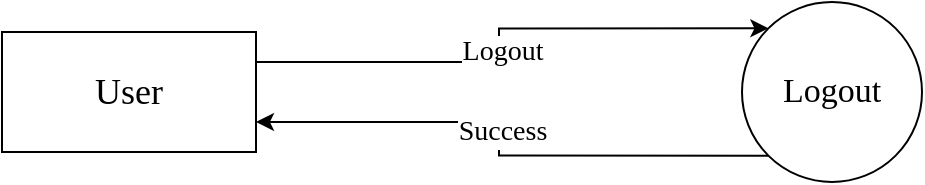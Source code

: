 <mxfile version="17.1.3" type="google"><diagram id="HeBkzXPH-GdMvk_lJBK_" name="Page-1"><mxGraphModel grid="1" gridSize="10" guides="1" tooltips="1" connect="1" arrows="1" page="1" fold="1" pageScale="1" pageWidth="827" pageHeight="1169" background="none" math="0" shadow="0"><root><mxCell id="0"/><mxCell id="1" parent="0"/><mxCell id="6l1TLSjAQP7HA2U_qRRk-19" value="" style="edgeStyle=orthogonalEdgeStyle;rounded=0;orthogonalLoop=1;jettySize=auto;html=1;fontFamily=Times New Roman;fontSize=16;entryX=0.25;entryY=1;entryDx=0;entryDy=0;exitX=1;exitY=0;exitDx=0;exitDy=0;" parent="1" edge="1"><mxGeometry relative="1" as="geometry"><mxPoint x="660" y="100" as="targetPoint"/></mxGeometry></mxCell><mxCell id="6l1TLSjAQP7HA2U_qRRk-10" value="&lt;span style=&quot;font-size: 18px&quot;&gt;User&lt;/span&gt;" style="rounded=0;whiteSpace=wrap;html=1;fontFamily=Times New Roman;" parent="1" vertex="1"><mxGeometry x="110" y="60" width="127" height="60" as="geometry"/></mxCell><mxCell id="6l1TLSjAQP7HA2U_qRRk-21" style="edgeStyle=orthogonalEdgeStyle;rounded=0;orthogonalLoop=1;jettySize=auto;html=1;exitX=0.75;exitY=1;exitDx=0;exitDy=0;entryX=1;entryY=1;entryDx=0;entryDy=0;fontFamily=Times New Roman;fontSize=16;" parent="1" edge="1"><mxGeometry relative="1" as="geometry"><Array as="points"><mxPoint x="720" y="247"/></Array><mxPoint x="720" y="100" as="sourcePoint"/></mxGeometry></mxCell><mxCell id="_gOaazbeDuTOZR_WsY70-1" style="rounded=0;orthogonalLoop=1;jettySize=auto;html=1;exitX=0;exitY=1;exitDx=0;exitDy=0;entryX=1;entryY=0.75;entryDx=0;entryDy=0;fontSize=17;startArrow=none;startFill=0;endArrow=classic;endFill=1;edgeStyle=orthogonalEdgeStyle;fontFamily=Times New Roman;" parent="1" source="_gOaazbeDuTOZR_WsY70-3" target="6l1TLSjAQP7HA2U_qRRk-10" edge="1"><mxGeometry relative="1" as="geometry"><mxPoint x="317" y="95" as="targetPoint"/></mxGeometry></mxCell><mxCell id="_gOaazbeDuTOZR_WsY70-2" value="Success" style="edgeLabel;html=1;align=center;verticalAlign=middle;resizable=0;points=[];fontSize=14;fontFamily=Times New Roman;" parent="_gOaazbeDuTOZR_WsY70-1" connectable="0" vertex="1"><mxGeometry x="-0.282" y="-2" relative="1" as="geometry"><mxPoint x="-35" y="-10" as="offset"/></mxGeometry></mxCell><mxCell id="_gOaazbeDuTOZR_WsY70-3" value="&lt;p&gt;&lt;span style=&quot;line-height: 1.1&quot;&gt;&lt;font style=&quot;font-size: 17px&quot;&gt;Logout&lt;/font&gt;&lt;/span&gt;&lt;/p&gt;" style="ellipse;whiteSpace=wrap;html=1;aspect=fixed;shadow=0;sketch=0;rotation=0;fontFamily=Times New Roman;" parent="1" vertex="1"><mxGeometry x="480" y="45" width="90" height="90" as="geometry"/></mxCell><mxCell id="_gOaazbeDuTOZR_WsY70-4" style="rounded=0;orthogonalLoop=1;jettySize=auto;html=1;entryX=0;entryY=0;entryDx=0;entryDy=0;fontSize=17;startArrow=none;startFill=0;endArrow=classic;endFill=1;exitX=1;exitY=0.25;exitDx=0;exitDy=0;edgeStyle=orthogonalEdgeStyle;fontFamily=Times New Roman;" parent="1" source="6l1TLSjAQP7HA2U_qRRk-10" target="_gOaazbeDuTOZR_WsY70-3" edge="1"><mxGeometry relative="1" as="geometry"><mxPoint x="250" y="52" as="sourcePoint"/></mxGeometry></mxCell><mxCell id="_gOaazbeDuTOZR_WsY70-5" value="Logout" style="edgeLabel;html=1;align=center;verticalAlign=middle;resizable=0;points=[];fontSize=14;fontFamily=Times New Roman;" parent="_gOaazbeDuTOZR_WsY70-4" connectable="0" vertex="1"><mxGeometry x="0.368" relative="1" as="geometry"><mxPoint x="-47" y="12" as="offset"/></mxGeometry></mxCell></root></mxGraphModel></diagram></mxfile>